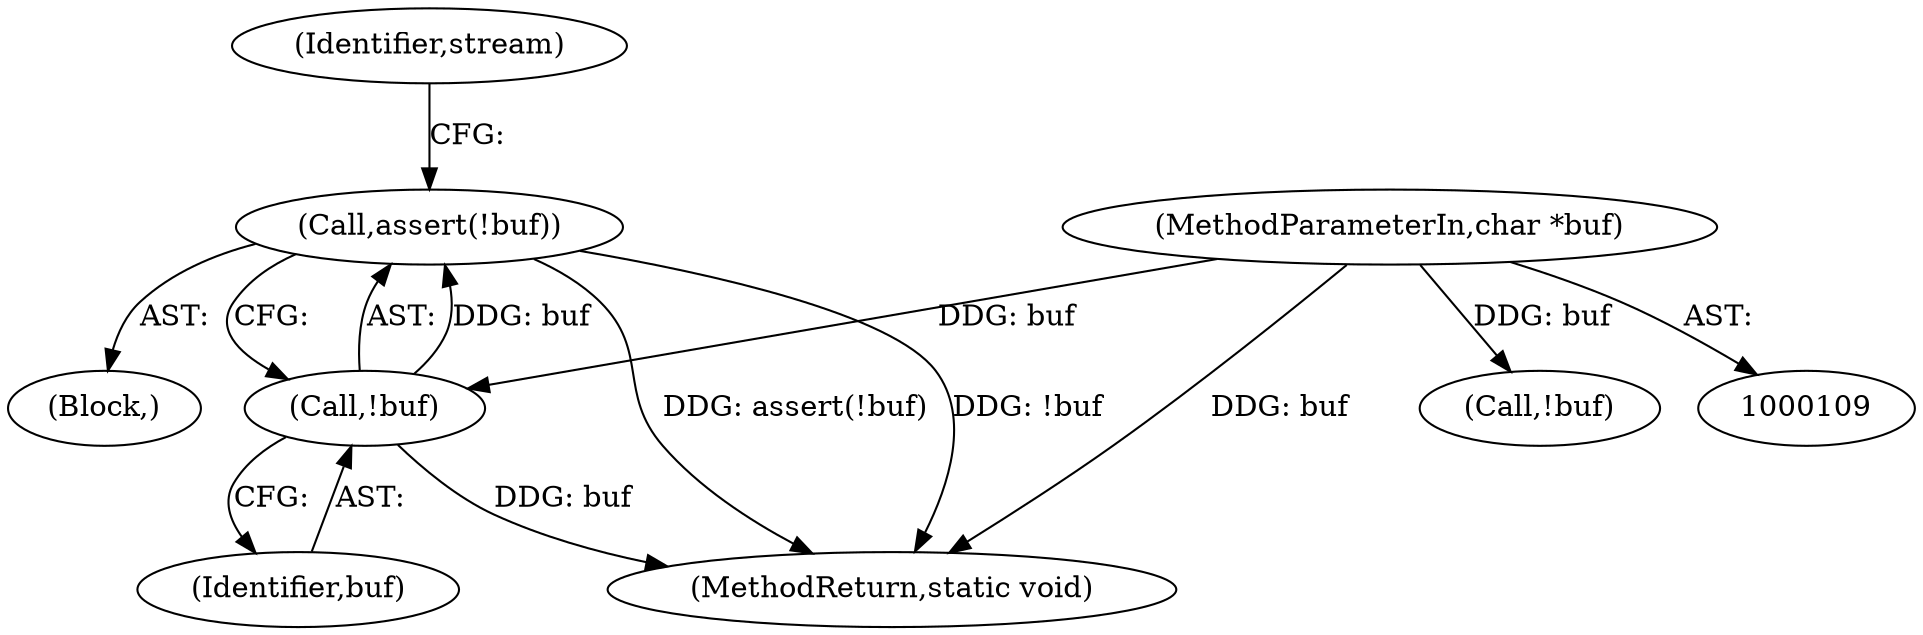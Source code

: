 digraph "0_jasper_d42b2388f7f8e0332c846675133acea151fc557a_30@API" {
"1000178" [label="(Call,assert(!buf))"];
"1000179" [label="(Call,!buf)"];
"1000112" [label="(MethodParameterIn,char *buf)"];
"1000178" [label="(Call,assert(!buf))"];
"1000177" [label="(Block,)"];
"1000126" [label="(Call,!buf)"];
"1000183" [label="(Identifier,stream)"];
"1000112" [label="(MethodParameterIn,char *buf)"];
"1000222" [label="(MethodReturn,static void)"];
"1000179" [label="(Call,!buf)"];
"1000180" [label="(Identifier,buf)"];
"1000178" -> "1000177"  [label="AST: "];
"1000178" -> "1000179"  [label="CFG: "];
"1000179" -> "1000178"  [label="AST: "];
"1000183" -> "1000178"  [label="CFG: "];
"1000178" -> "1000222"  [label="DDG: !buf"];
"1000178" -> "1000222"  [label="DDG: assert(!buf)"];
"1000179" -> "1000178"  [label="DDG: buf"];
"1000179" -> "1000180"  [label="CFG: "];
"1000180" -> "1000179"  [label="AST: "];
"1000179" -> "1000222"  [label="DDG: buf"];
"1000112" -> "1000179"  [label="DDG: buf"];
"1000112" -> "1000109"  [label="AST: "];
"1000112" -> "1000222"  [label="DDG: buf"];
"1000112" -> "1000126"  [label="DDG: buf"];
}
